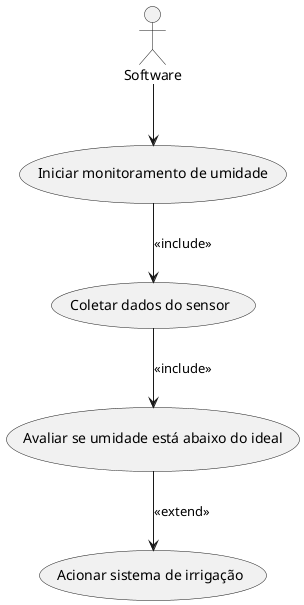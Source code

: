 @startuml
actor Software

usecase "Iniciar monitoramento de umidade" as UC1
usecase "Coletar dados do sensor" as UC2
usecase "Avaliar se umidade está abaixo do ideal" as UC3
usecase "Acionar sistema de irrigação" as UC4

Software --> UC1
UC1 --> UC2 : <<include>>
UC2 --> UC3 : <<include>>
UC3 --> UC4 : <<extend>>
@enduml
